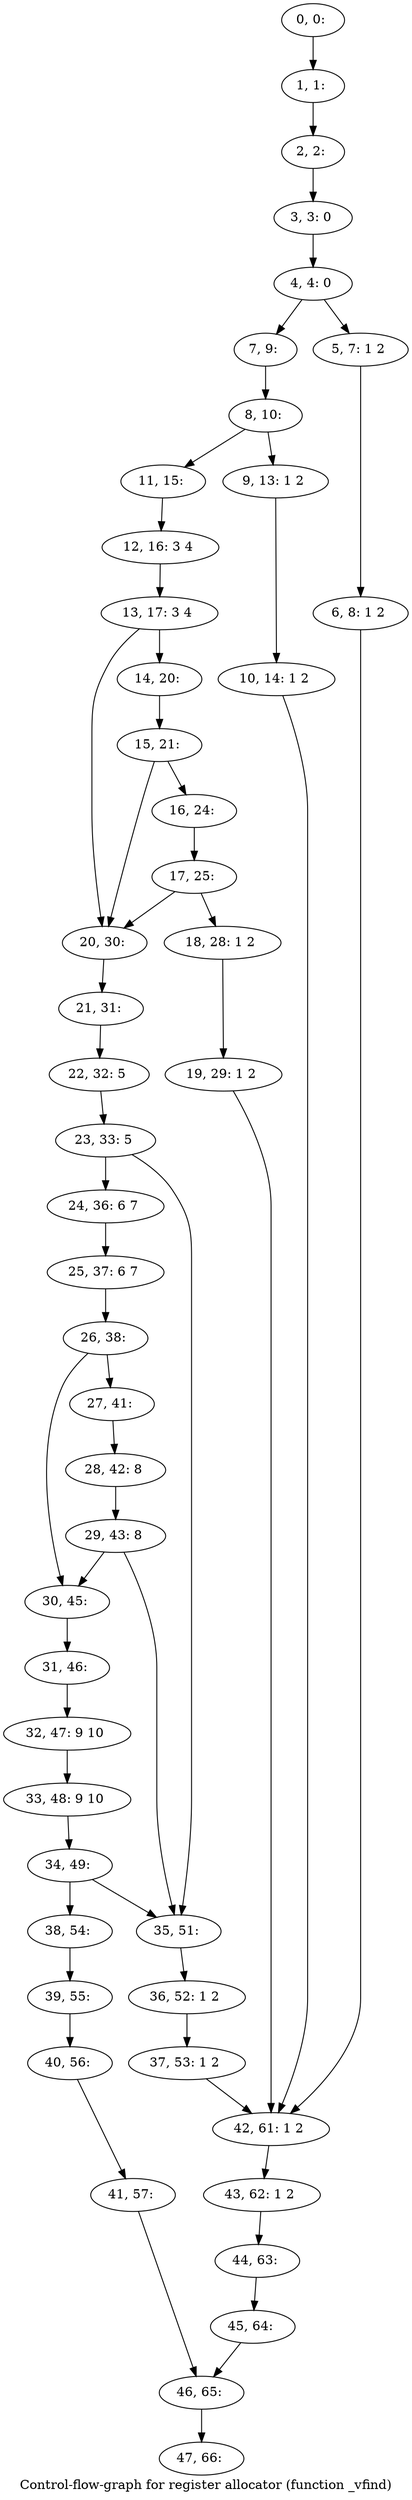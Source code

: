 digraph G {
graph [label="Control-flow-graph for register allocator (function _vfind)"]
0[label="0, 0: "];
1[label="1, 1: "];
2[label="2, 2: "];
3[label="3, 3: 0 "];
4[label="4, 4: 0 "];
5[label="5, 7: 1 2 "];
6[label="6, 8: 1 2 "];
7[label="7, 9: "];
8[label="8, 10: "];
9[label="9, 13: 1 2 "];
10[label="10, 14: 1 2 "];
11[label="11, 15: "];
12[label="12, 16: 3 4 "];
13[label="13, 17: 3 4 "];
14[label="14, 20: "];
15[label="15, 21: "];
16[label="16, 24: "];
17[label="17, 25: "];
18[label="18, 28: 1 2 "];
19[label="19, 29: 1 2 "];
20[label="20, 30: "];
21[label="21, 31: "];
22[label="22, 32: 5 "];
23[label="23, 33: 5 "];
24[label="24, 36: 6 7 "];
25[label="25, 37: 6 7 "];
26[label="26, 38: "];
27[label="27, 41: "];
28[label="28, 42: 8 "];
29[label="29, 43: 8 "];
30[label="30, 45: "];
31[label="31, 46: "];
32[label="32, 47: 9 10 "];
33[label="33, 48: 9 10 "];
34[label="34, 49: "];
35[label="35, 51: "];
36[label="36, 52: 1 2 "];
37[label="37, 53: 1 2 "];
38[label="38, 54: "];
39[label="39, 55: "];
40[label="40, 56: "];
41[label="41, 57: "];
42[label="42, 61: 1 2 "];
43[label="43, 62: 1 2 "];
44[label="44, 63: "];
45[label="45, 64: "];
46[label="46, 65: "];
47[label="47, 66: "];
0->1 ;
1->2 ;
2->3 ;
3->4 ;
4->5 ;
4->7 ;
5->6 ;
6->42 ;
7->8 ;
8->9 ;
8->11 ;
9->10 ;
10->42 ;
11->12 ;
12->13 ;
13->14 ;
13->20 ;
14->15 ;
15->16 ;
15->20 ;
16->17 ;
17->18 ;
17->20 ;
18->19 ;
19->42 ;
20->21 ;
21->22 ;
22->23 ;
23->24 ;
23->35 ;
24->25 ;
25->26 ;
26->27 ;
26->30 ;
27->28 ;
28->29 ;
29->30 ;
29->35 ;
30->31 ;
31->32 ;
32->33 ;
33->34 ;
34->35 ;
34->38 ;
35->36 ;
36->37 ;
37->42 ;
38->39 ;
39->40 ;
40->41 ;
41->46 ;
42->43 ;
43->44 ;
44->45 ;
45->46 ;
46->47 ;
}
